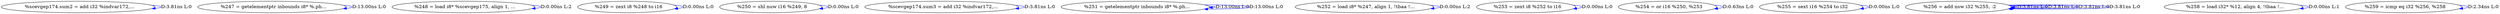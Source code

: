 digraph {
Node0x411ed30[label="  %scevgep174.sum2 = add i32 %indvar172,..."];
Node0x411ed30 -> Node0x411ed30[label="D:3.81ns L:0",color=blue];
Node0x411ee70[label="  %247 = getelementptr inbounds i8* %.ph..."];
Node0x411ee70 -> Node0x411ee70[label="D:13.00ns L:0",color=blue];
Node0x411efb0[label="  %248 = load i8* %scevgep175, align 1, ..."];
Node0x411efb0 -> Node0x411efb0[label="D:0.00ns L:2",color=blue];
Node0x411f0f0[label="  %249 = zext i8 %248 to i16"];
Node0x411f0f0 -> Node0x411f0f0[label="D:0.00ns L:0",color=blue];
Node0x411f230[label="  %250 = shl nuw i16 %249, 8"];
Node0x411f230 -> Node0x411f230[label="D:0.00ns L:0",color=blue];
Node0x411f370[label="  %scevgep174.sum3 = add i32 %indvar172,..."];
Node0x411f370 -> Node0x411f370[label="D:3.81ns L:0",color=blue];
Node0x411f4b0[label="  %251 = getelementptr inbounds i8* %.ph..."];
Node0x411f4b0 -> Node0x411f4b0[label="D:13.00ns L:0",color=blue];
Node0x411f4b0 -> Node0x411f4b0[label="D:13.00ns L:0",color=blue];
Node0x411f5f0[label="  %252 = load i8* %247, align 1, !tbaa !..."];
Node0x411f5f0 -> Node0x411f5f0[label="D:0.00ns L:2",color=blue];
Node0x411f730[label="  %253 = zext i8 %252 to i16"];
Node0x411f730 -> Node0x411f730[label="D:0.00ns L:0",color=blue];
Node0x411f870[label="  %254 = or i16 %250, %253"];
Node0x411f870 -> Node0x411f870[label="D:0.63ns L:0",color=blue];
Node0x411f9b0[label="  %255 = sext i16 %254 to i32"];
Node0x411f9b0 -> Node0x411f9b0[label="D:0.00ns L:0",color=blue];
Node0x411faf0[label="  %256 = add nsw i32 %255, -2"];
Node0x411faf0 -> Node0x411faf0[label="D:3.81ns L:0",color=blue];
Node0x411faf0 -> Node0x411faf0[label="D:3.81ns L:0",color=blue];
Node0x411faf0 -> Node0x411faf0[label="D:3.81ns L:0",color=blue];
Node0x411faf0 -> Node0x411faf0[label="D:3.81ns L:0",color=blue];
Node0x411fd70[label="  %258 = load i32* %12, align 4, !tbaa !..."];
Node0x411fd70 -> Node0x411fd70[label="D:0.00ns L:1",color=blue];
Node0x4132090[label="  %259 = icmp eq i32 %256, %258"];
Node0x4132090 -> Node0x4132090[label="D:2.34ns L:0",color=blue];
}

